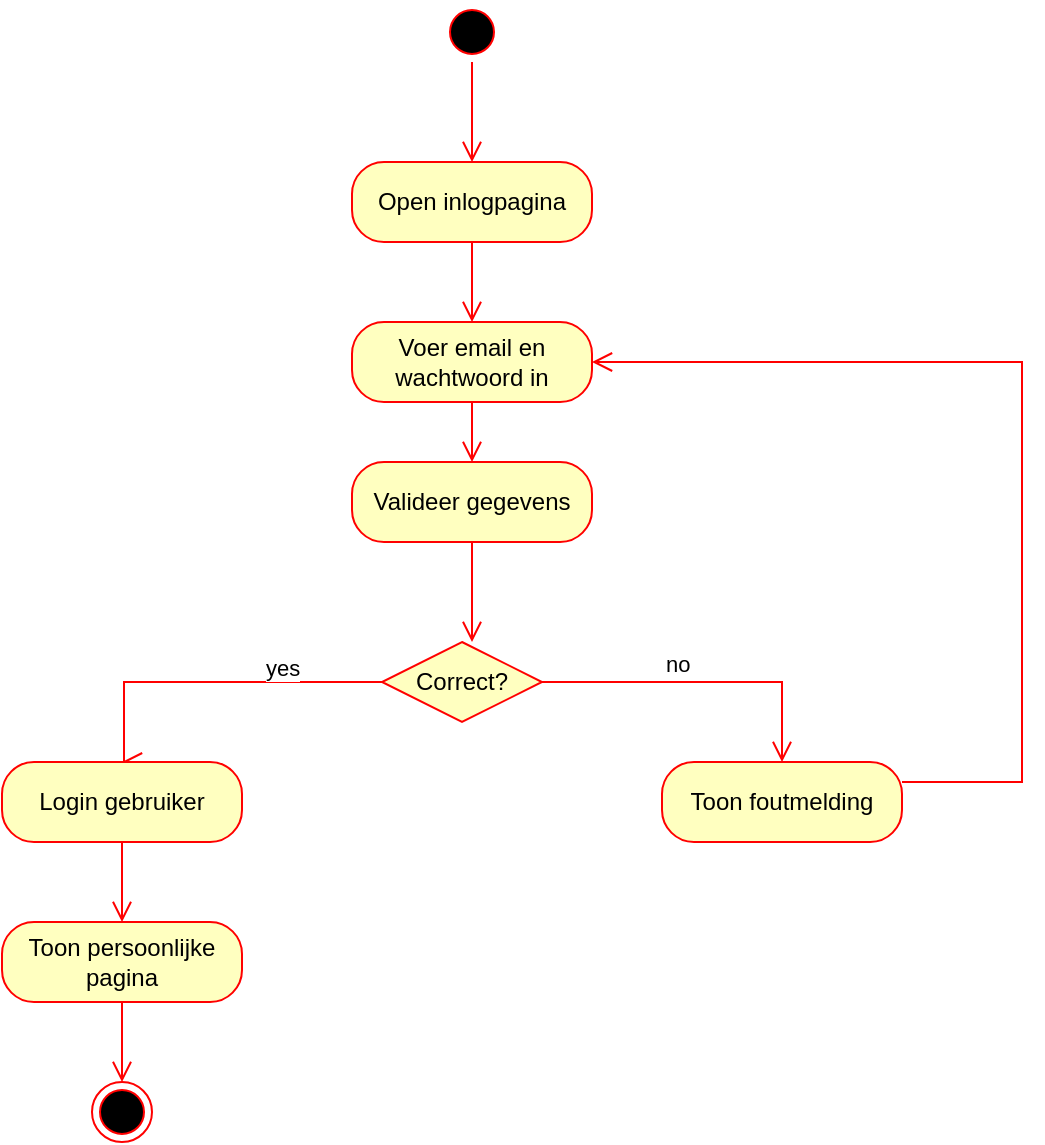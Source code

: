 <mxfile version="26.2.9">
  <diagram name="Page-1" id="bZJFPh0OxanoHzVfpBTU">
    <mxGraphModel dx="1222" dy="618" grid="1" gridSize="10" guides="1" tooltips="1" connect="1" arrows="1" fold="1" page="1" pageScale="1" pageWidth="850" pageHeight="1100" math="0" shadow="0">
      <root>
        <mxCell id="0" />
        <mxCell id="1" parent="0" />
        <mxCell id="dPNmFjtmq0g94U8w2ZvC-1" value="" style="ellipse;html=1;shape=startState;fillColor=#000000;strokeColor=#ff0000;" vertex="1" parent="1">
          <mxGeometry x="350" y="150" width="30" height="30" as="geometry" />
        </mxCell>
        <mxCell id="dPNmFjtmq0g94U8w2ZvC-2" value="" style="edgeStyle=orthogonalEdgeStyle;html=1;verticalAlign=bottom;endArrow=open;endSize=8;strokeColor=#ff0000;rounded=0;entryX=0.5;entryY=0;entryDx=0;entryDy=0;" edge="1" source="dPNmFjtmq0g94U8w2ZvC-1" parent="1" target="dPNmFjtmq0g94U8w2ZvC-12">
          <mxGeometry relative="1" as="geometry">
            <mxPoint x="365" y="220" as="targetPoint" />
          </mxGeometry>
        </mxCell>
        <mxCell id="dPNmFjtmq0g94U8w2ZvC-12" value="Open inlogpagina" style="rounded=1;whiteSpace=wrap;html=1;arcSize=40;fontColor=#000000;fillColor=#ffffc0;strokeColor=#ff0000;" vertex="1" parent="1">
          <mxGeometry x="305" y="230" width="120" height="40" as="geometry" />
        </mxCell>
        <mxCell id="dPNmFjtmq0g94U8w2ZvC-13" value="" style="edgeStyle=orthogonalEdgeStyle;html=1;verticalAlign=bottom;endArrow=open;endSize=8;strokeColor=#ff0000;rounded=0;entryX=0.5;entryY=0;entryDx=0;entryDy=0;" edge="1" source="dPNmFjtmq0g94U8w2ZvC-12" parent="1" target="dPNmFjtmq0g94U8w2ZvC-14">
          <mxGeometry relative="1" as="geometry">
            <mxPoint x="365" y="330" as="targetPoint" />
          </mxGeometry>
        </mxCell>
        <mxCell id="dPNmFjtmq0g94U8w2ZvC-14" value="Voer email en wachtwoord in" style="rounded=1;whiteSpace=wrap;html=1;arcSize=40;fontColor=#000000;fillColor=#ffffc0;strokeColor=#ff0000;" vertex="1" parent="1">
          <mxGeometry x="305" y="310" width="120" height="40" as="geometry" />
        </mxCell>
        <mxCell id="dPNmFjtmq0g94U8w2ZvC-15" value="" style="edgeStyle=orthogonalEdgeStyle;html=1;verticalAlign=bottom;endArrow=open;endSize=8;strokeColor=#ff0000;rounded=0;entryX=0.5;entryY=0;entryDx=0;entryDy=0;" edge="1" source="dPNmFjtmq0g94U8w2ZvC-14" parent="1" target="dPNmFjtmq0g94U8w2ZvC-19">
          <mxGeometry relative="1" as="geometry">
            <mxPoint x="365" y="370.0" as="targetPoint" />
          </mxGeometry>
        </mxCell>
        <mxCell id="dPNmFjtmq0g94U8w2ZvC-19" value="Valideer gegevens" style="rounded=1;whiteSpace=wrap;html=1;arcSize=40;fontColor=#000000;fillColor=#ffffc0;strokeColor=#ff0000;" vertex="1" parent="1">
          <mxGeometry x="305" y="380" width="120" height="40" as="geometry" />
        </mxCell>
        <mxCell id="dPNmFjtmq0g94U8w2ZvC-20" value="" style="edgeStyle=orthogonalEdgeStyle;html=1;verticalAlign=bottom;endArrow=open;endSize=8;strokeColor=#ff0000;rounded=0;" edge="1" source="dPNmFjtmq0g94U8w2ZvC-19" parent="1">
          <mxGeometry relative="1" as="geometry">
            <mxPoint x="365" y="470" as="targetPoint" />
          </mxGeometry>
        </mxCell>
        <mxCell id="dPNmFjtmq0g94U8w2ZvC-21" value="Correct?" style="rhombus;whiteSpace=wrap;html=1;fontColor=#000000;fillColor=#ffffc0;strokeColor=#ff0000;" vertex="1" parent="1">
          <mxGeometry x="320" y="470" width="80" height="40" as="geometry" />
        </mxCell>
        <mxCell id="dPNmFjtmq0g94U8w2ZvC-22" value="no" style="edgeStyle=orthogonalEdgeStyle;html=1;align=left;verticalAlign=bottom;endArrow=open;endSize=8;strokeColor=#ff0000;rounded=0;entryX=0.5;entryY=0;entryDx=0;entryDy=0;" edge="1" source="dPNmFjtmq0g94U8w2ZvC-21" parent="1" target="dPNmFjtmq0g94U8w2ZvC-29">
          <mxGeometry x="-0.253" relative="1" as="geometry">
            <mxPoint x="520" y="530" as="targetPoint" />
            <mxPoint as="offset" />
          </mxGeometry>
        </mxCell>
        <mxCell id="dPNmFjtmq0g94U8w2ZvC-23" value="yes" style="edgeStyle=orthogonalEdgeStyle;html=1;align=left;verticalAlign=top;endArrow=open;endSize=8;strokeColor=#ff0000;rounded=0;entryX=0.5;entryY=0;entryDx=0;entryDy=0;" edge="1" source="dPNmFjtmq0g94U8w2ZvC-21" parent="1" target="dPNmFjtmq0g94U8w2ZvC-24">
          <mxGeometry x="-0.292" y="-20" relative="1" as="geometry">
            <mxPoint x="190" y="530" as="targetPoint" />
            <Array as="points">
              <mxPoint x="191" y="490" />
              <mxPoint x="191" y="530" />
              <mxPoint x="190" y="530" />
            </Array>
            <mxPoint as="offset" />
          </mxGeometry>
        </mxCell>
        <mxCell id="dPNmFjtmq0g94U8w2ZvC-24" value="Login gebruiker" style="rounded=1;whiteSpace=wrap;html=1;arcSize=40;fontColor=#000000;fillColor=#ffffc0;strokeColor=#ff0000;" vertex="1" parent="1">
          <mxGeometry x="130" y="530" width="120" height="40" as="geometry" />
        </mxCell>
        <mxCell id="dPNmFjtmq0g94U8w2ZvC-25" value="" style="edgeStyle=orthogonalEdgeStyle;html=1;verticalAlign=bottom;endArrow=open;endSize=8;strokeColor=#ff0000;rounded=0;entryX=0.5;entryY=0;entryDx=0;entryDy=0;" edge="1" source="dPNmFjtmq0g94U8w2ZvC-24" parent="1" target="dPNmFjtmq0g94U8w2ZvC-26">
          <mxGeometry relative="1" as="geometry">
            <mxPoint x="190" y="630" as="targetPoint" />
          </mxGeometry>
        </mxCell>
        <mxCell id="dPNmFjtmq0g94U8w2ZvC-26" value="Toon persoonlijke pagina" style="rounded=1;whiteSpace=wrap;html=1;arcSize=40;fontColor=#000000;fillColor=#ffffc0;strokeColor=#ff0000;" vertex="1" parent="1">
          <mxGeometry x="130" y="610" width="120" height="40" as="geometry" />
        </mxCell>
        <mxCell id="dPNmFjtmq0g94U8w2ZvC-27" value="" style="edgeStyle=orthogonalEdgeStyle;html=1;verticalAlign=bottom;endArrow=open;endSize=8;strokeColor=#ff0000;rounded=0;entryX=0.5;entryY=0;entryDx=0;entryDy=0;" edge="1" source="dPNmFjtmq0g94U8w2ZvC-26" parent="1" target="dPNmFjtmq0g94U8w2ZvC-28">
          <mxGeometry relative="1" as="geometry">
            <mxPoint x="190" y="730" as="targetPoint" />
          </mxGeometry>
        </mxCell>
        <mxCell id="dPNmFjtmq0g94U8w2ZvC-28" value="" style="ellipse;html=1;shape=endState;fillColor=#000000;strokeColor=#ff0000;" vertex="1" parent="1">
          <mxGeometry x="175" y="690" width="30" height="30" as="geometry" />
        </mxCell>
        <mxCell id="dPNmFjtmq0g94U8w2ZvC-29" value="Toon foutmelding" style="rounded=1;whiteSpace=wrap;html=1;arcSize=40;fontColor=#000000;fillColor=#ffffc0;strokeColor=#ff0000;" vertex="1" parent="1">
          <mxGeometry x="460" y="530" width="120" height="40" as="geometry" />
        </mxCell>
        <mxCell id="dPNmFjtmq0g94U8w2ZvC-30" value="" style="edgeStyle=orthogonalEdgeStyle;html=1;verticalAlign=bottom;endArrow=open;endSize=8;strokeColor=#ff0000;rounded=0;entryX=1;entryY=0.5;entryDx=0;entryDy=0;" edge="1" source="dPNmFjtmq0g94U8w2ZvC-29" parent="1" target="dPNmFjtmq0g94U8w2ZvC-14">
          <mxGeometry relative="1" as="geometry">
            <mxPoint x="430" y="320" as="targetPoint" />
            <Array as="points">
              <mxPoint x="640" y="540" />
              <mxPoint x="640" y="330" />
            </Array>
          </mxGeometry>
        </mxCell>
      </root>
    </mxGraphModel>
  </diagram>
</mxfile>
